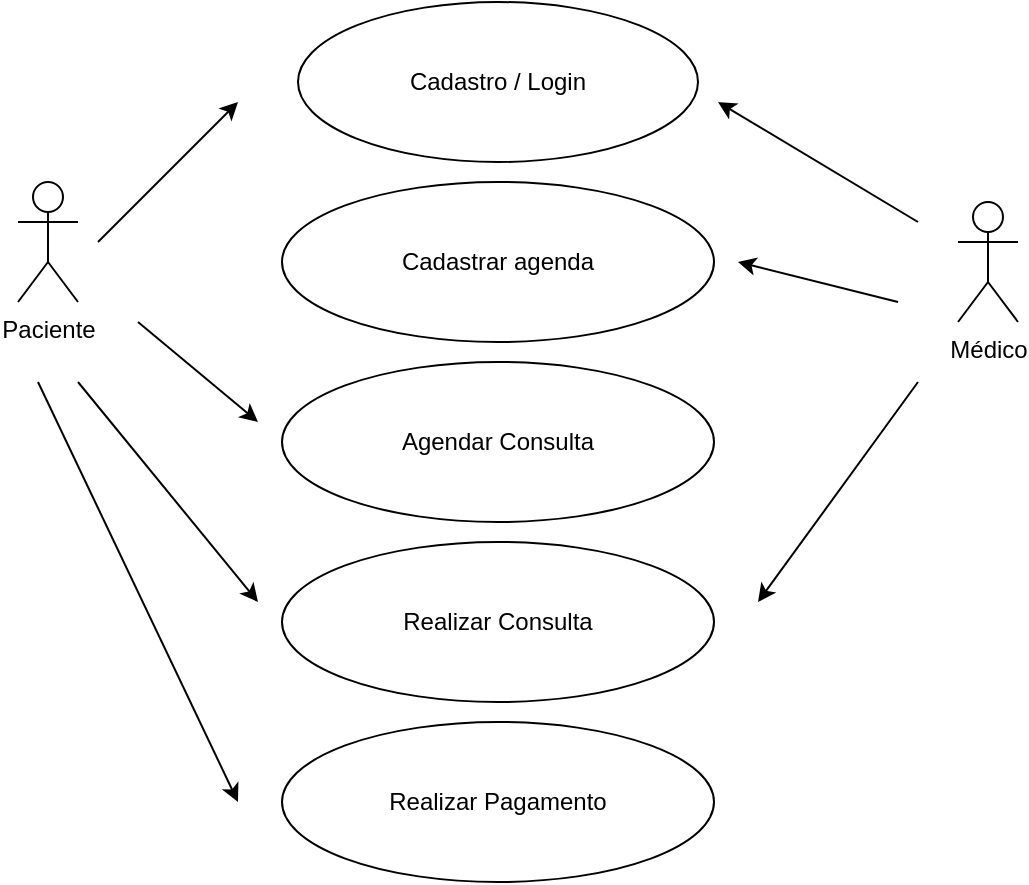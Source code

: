 <mxfile version="24.0.4" type="device">
  <diagram name="Página-1" id="JcAkG1YzSZEI5pXmAtJo">
    <mxGraphModel dx="1098" dy="820" grid="1" gridSize="10" guides="1" tooltips="1" connect="1" arrows="1" fold="1" page="1" pageScale="1" pageWidth="827" pageHeight="1169" math="0" shadow="0">
      <root>
        <mxCell id="0" />
        <mxCell id="1" parent="0" />
        <mxCell id="NYDVIVhHjhL5_mTTLEh6-1" value="Paciente" style="shape=umlActor;verticalLabelPosition=bottom;verticalAlign=top;html=1;outlineConnect=0;" vertex="1" parent="1">
          <mxGeometry x="120" y="240" width="30" height="60" as="geometry" />
        </mxCell>
        <mxCell id="NYDVIVhHjhL5_mTTLEh6-4" value="Cadastro / Login" style="ellipse;whiteSpace=wrap;html=1;" vertex="1" parent="1">
          <mxGeometry x="260" y="150" width="200" height="80" as="geometry" />
        </mxCell>
        <mxCell id="NYDVIVhHjhL5_mTTLEh6-5" value="Agendar Consulta" style="ellipse;whiteSpace=wrap;html=1;" vertex="1" parent="1">
          <mxGeometry x="252" y="330" width="216" height="80" as="geometry" />
        </mxCell>
        <mxCell id="NYDVIVhHjhL5_mTTLEh6-6" value="Cadastrar agenda" style="ellipse;whiteSpace=wrap;html=1;" vertex="1" parent="1">
          <mxGeometry x="252" y="240" width="216" height="80" as="geometry" />
        </mxCell>
        <mxCell id="NYDVIVhHjhL5_mTTLEh6-9" value="Médico" style="shape=umlActor;verticalLabelPosition=bottom;verticalAlign=top;html=1;outlineConnect=0;" vertex="1" parent="1">
          <mxGeometry x="590" y="250" width="30" height="60" as="geometry" />
        </mxCell>
        <mxCell id="NYDVIVhHjhL5_mTTLEh6-10" value="Realizar Pagamento" style="ellipse;whiteSpace=wrap;html=1;" vertex="1" parent="1">
          <mxGeometry x="252" y="510" width="216" height="80" as="geometry" />
        </mxCell>
        <mxCell id="NYDVIVhHjhL5_mTTLEh6-11" value="Realizar Consulta" style="ellipse;whiteSpace=wrap;html=1;" vertex="1" parent="1">
          <mxGeometry x="252" y="420" width="216" height="80" as="geometry" />
        </mxCell>
        <mxCell id="NYDVIVhHjhL5_mTTLEh6-13" value="" style="endArrow=classic;html=1;rounded=0;" edge="1" parent="1">
          <mxGeometry width="50" height="50" relative="1" as="geometry">
            <mxPoint x="160" y="270" as="sourcePoint" />
            <mxPoint x="230" y="200" as="targetPoint" />
          </mxGeometry>
        </mxCell>
        <mxCell id="NYDVIVhHjhL5_mTTLEh6-14" value="" style="endArrow=classic;html=1;rounded=0;" edge="1" parent="1">
          <mxGeometry width="50" height="50" relative="1" as="geometry">
            <mxPoint x="180" y="310" as="sourcePoint" />
            <mxPoint x="240" y="360" as="targetPoint" />
          </mxGeometry>
        </mxCell>
        <mxCell id="NYDVIVhHjhL5_mTTLEh6-15" value="" style="endArrow=classic;html=1;rounded=0;" edge="1" parent="1">
          <mxGeometry width="50" height="50" relative="1" as="geometry">
            <mxPoint x="150" y="340" as="sourcePoint" />
            <mxPoint x="240" y="450" as="targetPoint" />
          </mxGeometry>
        </mxCell>
        <mxCell id="NYDVIVhHjhL5_mTTLEh6-16" value="" style="endArrow=classic;html=1;rounded=0;" edge="1" parent="1">
          <mxGeometry width="50" height="50" relative="1" as="geometry">
            <mxPoint x="130" y="340" as="sourcePoint" />
            <mxPoint x="230" y="550" as="targetPoint" />
          </mxGeometry>
        </mxCell>
        <mxCell id="NYDVIVhHjhL5_mTTLEh6-17" value="" style="endArrow=classic;html=1;rounded=0;" edge="1" parent="1">
          <mxGeometry width="50" height="50" relative="1" as="geometry">
            <mxPoint x="570" y="260" as="sourcePoint" />
            <mxPoint x="470" y="200" as="targetPoint" />
          </mxGeometry>
        </mxCell>
        <mxCell id="NYDVIVhHjhL5_mTTLEh6-18" value="" style="endArrow=classic;html=1;rounded=0;" edge="1" parent="1">
          <mxGeometry width="50" height="50" relative="1" as="geometry">
            <mxPoint x="560" y="300" as="sourcePoint" />
            <mxPoint x="480" y="280" as="targetPoint" />
          </mxGeometry>
        </mxCell>
        <mxCell id="NYDVIVhHjhL5_mTTLEh6-19" value="" style="endArrow=classic;html=1;rounded=0;" edge="1" parent="1">
          <mxGeometry width="50" height="50" relative="1" as="geometry">
            <mxPoint x="570" y="340" as="sourcePoint" />
            <mxPoint x="490" y="450" as="targetPoint" />
          </mxGeometry>
        </mxCell>
      </root>
    </mxGraphModel>
  </diagram>
</mxfile>
